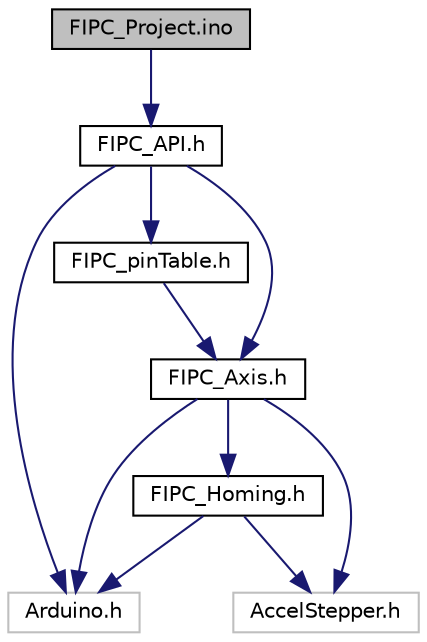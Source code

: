 digraph "FIPC_Project.ino"
{
 // LATEX_PDF_SIZE
  edge [fontname="Helvetica",fontsize="10",labelfontname="Helvetica",labelfontsize="10"];
  node [fontname="Helvetica",fontsize="10",shape=record];
  Node1 [label="FIPC_Project.ino",height=0.2,width=0.4,color="black", fillcolor="grey75", style="filled", fontcolor="black",tooltip="Programa principal del proyecto."];
  Node1 -> Node2 [color="midnightblue",fontsize="10",style="solid",fontname="Helvetica"];
  Node2 [label="FIPC_API.h",height=0.2,width=0.4,color="black", fillcolor="white", style="filled",URL="$_f_i_p_c___a_p_i_8h.html",tooltip="Interfaz de aplicación del controlador."];
  Node2 -> Node3 [color="midnightblue",fontsize="10",style="solid",fontname="Helvetica"];
  Node3 [label="Arduino.h",height=0.2,width=0.4,color="grey75", fillcolor="white", style="filled",tooltip=" "];
  Node2 -> Node4 [color="midnightblue",fontsize="10",style="solid",fontname="Helvetica"];
  Node4 [label="FIPC_pinTable.h",height=0.2,width=0.4,color="black", fillcolor="white", style="filled",URL="$_f_i_p_c__pin_table_8h.html",tooltip="Definiciones de Hardware."];
  Node4 -> Node5 [color="midnightblue",fontsize="10",style="solid",fontname="Helvetica"];
  Node5 [label="FIPC_Axis.h",height=0.2,width=0.4,color="black", fillcolor="white", style="filled",URL="$_f_i_p_c___axis_8h.html",tooltip="Clase que implementa el control de un eje."];
  Node5 -> Node3 [color="midnightblue",fontsize="10",style="solid",fontname="Helvetica"];
  Node5 -> Node6 [color="midnightblue",fontsize="10",style="solid",fontname="Helvetica"];
  Node6 [label="FIPC_Homing.h",height=0.2,width=0.4,color="black", fillcolor="white", style="filled",URL="$_f_i_p_c___homing_8h.html",tooltip="Clase que implementa la búsqueda de la referencia cero."];
  Node6 -> Node3 [color="midnightblue",fontsize="10",style="solid",fontname="Helvetica"];
  Node6 -> Node7 [color="midnightblue",fontsize="10",style="solid",fontname="Helvetica"];
  Node7 [label="AccelStepper.h",height=0.2,width=0.4,color="grey75", fillcolor="white", style="filled",tooltip=" "];
  Node5 -> Node7 [color="midnightblue",fontsize="10",style="solid",fontname="Helvetica"];
  Node2 -> Node5 [color="midnightblue",fontsize="10",style="solid",fontname="Helvetica"];
}
